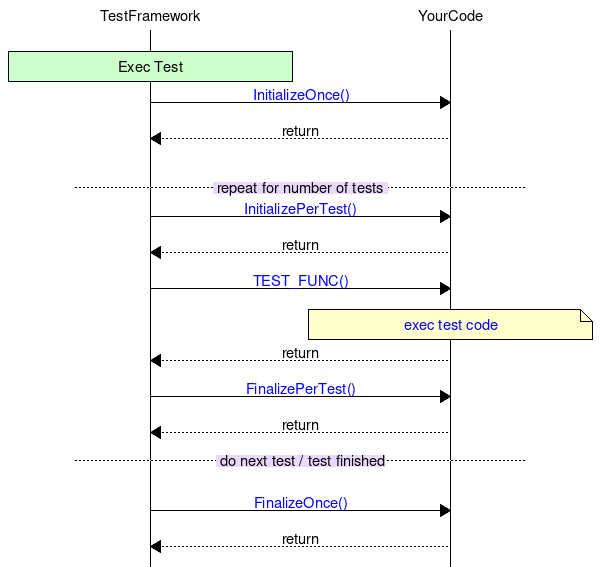 # Mscgen
msc {
  A[label="TestFramework"], B[label="YourCode"];

  |||;
  A box A [label="Exec Test", textbgcolor="#ccffcc"];
  A=>B [label="InitializeOnce()", url="@ref test::TestBase::InitializeOnce"];
  A<<B [label="return"];

  |||;
  --- [label=" repeat for number of tests ", textbgcolor="#ead9ff"];
  A=>B [label="InitializePerTest()", url="@ref test::TestBase::InitializePerTest"];
  A<<B [label="return"];

  A=>B [label="TEST_FUNC()", url="@ref test::TestBase::TEST_FUNC"];
  B note B [label="exec test code", textbgcolor="#ffffcc", url="@ref TestSample.cpp"];
  A<<B [label="return"];

  A=>B [label="FinalizePerTest()", url="@ref test::TestBase::FinalizePerTest"];
  A<<B [label="return"];
  --- [label=" do next test / test finished", textbgcolor="#ead9ff"];

  |||;
  A=>B [label="FinalizeOnce()", url="@ref test::TestBase::FinalizeOnce"];
  A<<B [label="return"];
}

